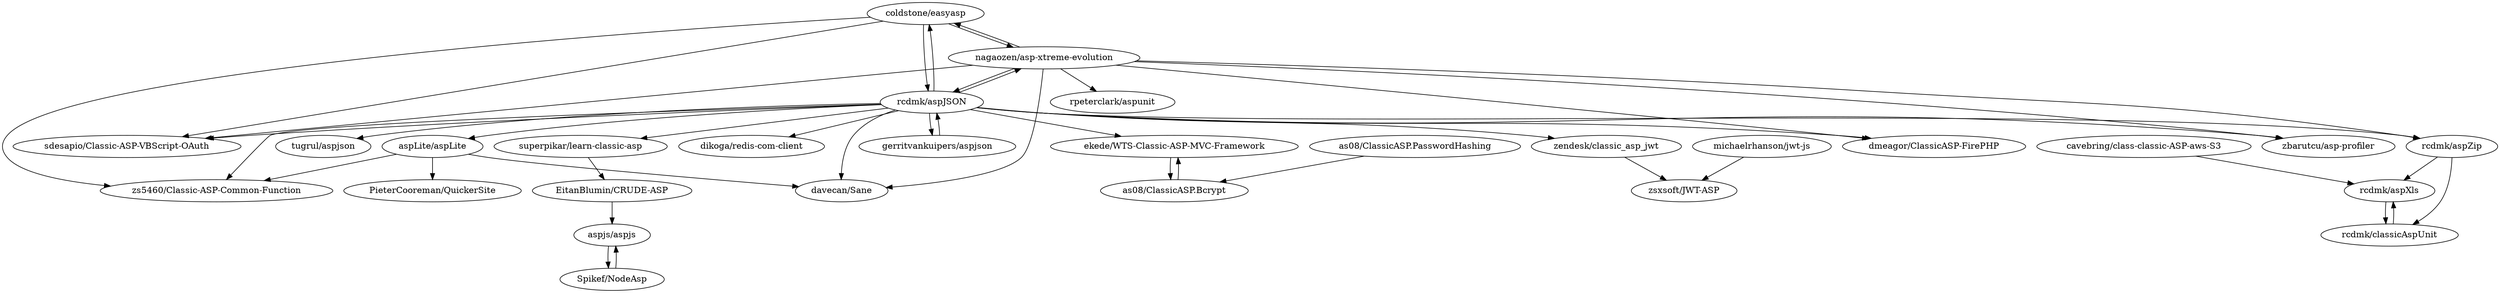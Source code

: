 digraph G {
"coldstone/easyasp" -> "nagaozen/asp-xtreme-evolution"
"coldstone/easyasp" -> "sdesapio/Classic-ASP-VBScript-OAuth"
"coldstone/easyasp" -> "zs5460/Classic-ASP-Common-Function"
"coldstone/easyasp" -> "rcdmk/aspJSON"
"ekede/WTS-Classic-ASP-MVC-Framework" -> "as08/ClassicASP.Bcrypt"
"michaelrhanson/jwt-js" -> "zsxsoft/JWT-ASP"
"as08/ClassicASP.PasswordHashing" -> "as08/ClassicASP.Bcrypt"
"as08/ClassicASP.Bcrypt" -> "ekede/WTS-Classic-ASP-MVC-Framework"
"EitanBlumin/CRUDE-ASP" -> "aspjs/aspjs"
"aspLite/aspLite" -> "zs5460/Classic-ASP-Common-Function"
"aspLite/aspLite" -> "PieterCooreman/QuickerSite"
"aspLite/aspLite" -> "davecan/Sane"
"gerritvankuipers/aspjson" -> "rcdmk/aspJSON"
"nagaozen/asp-xtreme-evolution" -> "rcdmk/aspJSON"
"nagaozen/asp-xtreme-evolution" -> "zbarutcu/asp-profiler"
"nagaozen/asp-xtreme-evolution" -> "sdesapio/Classic-ASP-VBScript-OAuth"
"nagaozen/asp-xtreme-evolution" -> "coldstone/easyasp"
"nagaozen/asp-xtreme-evolution" -> "davecan/Sane"
"nagaozen/asp-xtreme-evolution" -> "rcdmk/aspZip"
"nagaozen/asp-xtreme-evolution" -> "dmeagor/ClassicASP-FirePHP"
"nagaozen/asp-xtreme-evolution" -> "rpeterclark/aspunit"
"cavebring/class-classic-ASP-aws-S3" -> "rcdmk/aspXls"
"rcdmk/aspJSON" -> "nagaozen/asp-xtreme-evolution"
"rcdmk/aspJSON" -> "gerritvankuipers/aspjson"
"rcdmk/aspJSON" -> "coldstone/easyasp"
"rcdmk/aspJSON" -> "rcdmk/aspZip"
"rcdmk/aspJSON" -> "aspLite/aspLite"
"rcdmk/aspJSON" -> "tugrul/aspjson"
"rcdmk/aspJSON" -> "sdesapio/Classic-ASP-VBScript-OAuth"
"rcdmk/aspJSON" -> "superpikar/learn-classic-asp"
"rcdmk/aspJSON" -> "davecan/Sane"
"rcdmk/aspJSON" -> "zbarutcu/asp-profiler"
"rcdmk/aspJSON" -> "dmeagor/ClassicASP-FirePHP"
"rcdmk/aspJSON" -> "zs5460/Classic-ASP-Common-Function"
"rcdmk/aspJSON" -> "ekede/WTS-Classic-ASP-MVC-Framework"
"rcdmk/aspJSON" -> "zendesk/classic_asp_jwt"
"rcdmk/aspJSON" -> "dikoga/redis-com-client"
"Spikef/NodeAsp" -> "aspjs/aspjs"
"aspjs/aspjs" -> "Spikef/NodeAsp"
"rcdmk/aspXls" -> "rcdmk/classicAspUnit"
"rcdmk/aspZip" -> "rcdmk/aspXls"
"rcdmk/aspZip" -> "rcdmk/classicAspUnit"
"rcdmk/classicAspUnit" -> "rcdmk/aspXls"
"zendesk/classic_asp_jwt" -> "zsxsoft/JWT-ASP"
"superpikar/learn-classic-asp" -> "EitanBlumin/CRUDE-ASP"
"coldstone/easyasp" ["l"="-0.399,45.115"]
"nagaozen/asp-xtreme-evolution" ["l"="-0.383,45.121"]
"sdesapio/Classic-ASP-VBScript-OAuth" ["l"="-0.382,45.108"]
"zs5460/Classic-ASP-Common-Function" ["l"="-0.426,45.123"]
"rcdmk/aspJSON" ["l"="-0.41,45.126"]
"ekede/WTS-Classic-ASP-MVC-Framework" ["l"="-0.424,45.097"]
"as08/ClassicASP.Bcrypt" ["l"="-0.432,45.082"]
"michaelrhanson/jwt-js" ["l"="-0.371,45.194"]
"zsxsoft/JWT-ASP" ["l"="-0.381,45.177"]
"as08/ClassicASP.PasswordHashing" ["l"="-0.439,45.066"]
"EitanBlumin/CRUDE-ASP" ["l"="-0.454,45.172"]
"aspjs/aspjs" ["l"="-0.468,45.185"]
"aspLite/aspLite" ["l"="-0.427,45.139"]
"PieterCooreman/QuickerSite" ["l"="-0.451,45.144"]
"davecan/Sane" ["l"="-0.396,45.138"]
"gerritvankuipers/aspjson" ["l"="-0.436,45.113"]
"zbarutcu/asp-profiler" ["l"="-0.396,45.104"]
"rcdmk/aspZip" ["l"="-0.369,45.134"]
"dmeagor/ClassicASP-FirePHP" ["l"="-0.41,45.109"]
"rpeterclark/aspunit" ["l"="-0.355,45.111"]
"cavebring/class-classic-ASP-aws-S3" ["l"="-0.32,45.14"]
"rcdmk/aspXls" ["l"="-0.341,45.137"]
"tugrul/aspjson" ["l"="-0.447,45.127"]
"superpikar/learn-classic-asp" ["l"="-0.434,45.156"]
"zendesk/classic_asp_jwt" ["l"="-0.392,45.157"]
"dikoga/redis-com-client" ["l"="-0.41,45.146"]
"Spikef/NodeAsp" ["l"="-0.48,45.195"]
"rcdmk/classicAspUnit" ["l"="-0.354,45.144"]
}